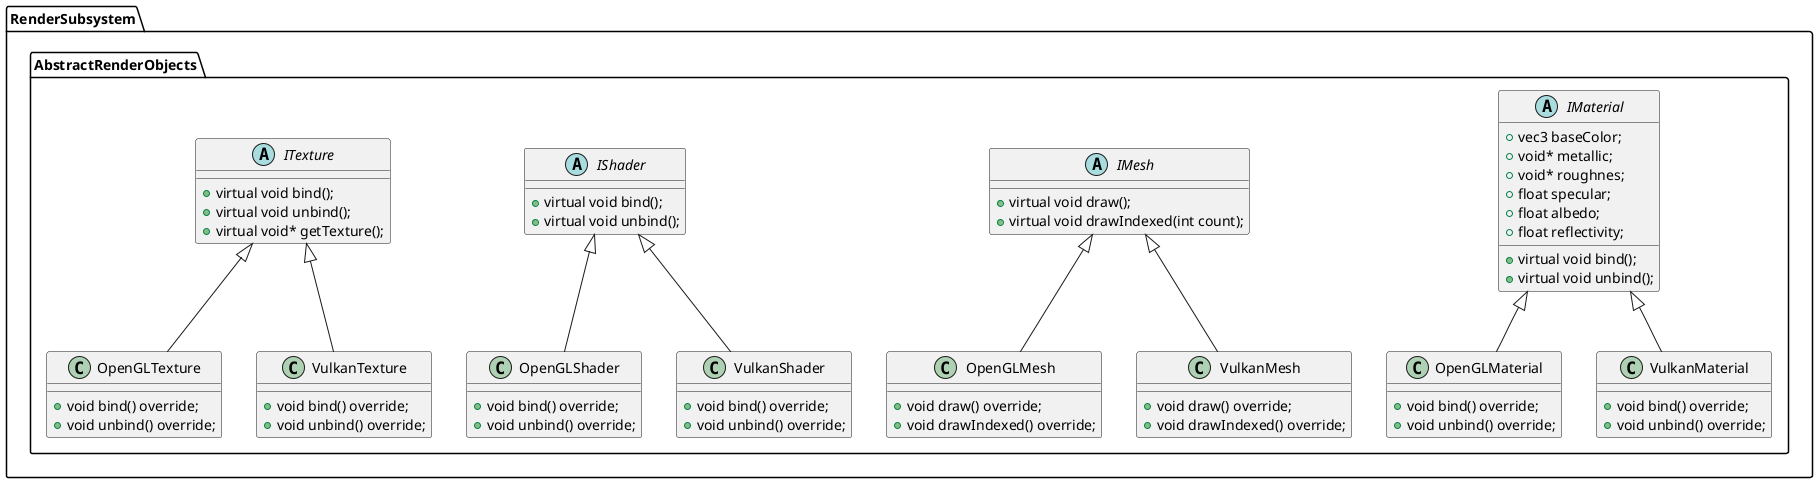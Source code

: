 @startuml

package RenderSubsystem.AbstractRenderObjects
{
    abstract class IMaterial
    {
        +vec3 baseColor;
        +void* metallic;
        +void* roughnes;
        +float specular;
        +float albedo;
        +float reflectivity;

        +virtual void bind();
        +virtual void unbind();
    }
    abstract class IMesh
    {
        +virtual void draw();
        +virtual void drawIndexed(int count);
    }
    abstract class IShader
    {
        +virtual void bind();
        +virtual void unbind();
    }
    abstract class ITexture
    {
        +virtual void bind();
        +virtual void unbind();
        +virtual void* getTexture();
    }
}

package RenderSubsystem.AbstractRenderObjects {


    class OpenGLMaterial extends IMaterial
    {
        +void bind() override;
        +void unbind() override;
    }

    class OpenGLMesh extends IMesh
    {
        +void draw() override;
        +void drawIndexed() override;
    }

    class OpenGLShader extends IShader
    {
        +void bind() override;
        +void unbind() override;
    }

    class OpenGLTexture extends ITexture
    {
        +void bind() override;
        +void unbind() override;    
    }

    class VulkanMaterial extends IMaterial
    {
        +void bind() override;
        +void unbind() override;
    }
    class VulkanMesh  extends IMesh
    {
        +void draw() override;
        +void drawIndexed() override;
    }
    class VulkanShader extends IShader
    {
        +void bind() override;
        +void unbind() override;
    }
    class VulkanTexture extends ITexture
    {
        +void bind() override;
        +void unbind() override;    
    }

}


@enduml